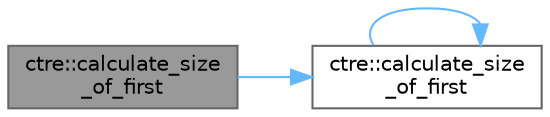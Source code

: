 digraph "ctre::calculate_size_of_first"
{
 // LATEX_PDF_SIZE
  bgcolor="transparent";
  edge [fontname=Helvetica,fontsize=10,labelfontname=Helvetica,labelfontsize=10];
  node [fontname=Helvetica,fontsize=10,shape=box,height=0.2,width=0.4];
  rankdir="LR";
  Node1 [id="Node000001",label="ctre::calculate_size\l_of_first",height=0.2,width=0.4,color="gray40", fillcolor="grey60", style="filled", fontcolor="black",tooltip=" "];
  Node1 -> Node2 [id="edge1_Node000001_Node000002",color="steelblue1",style="solid",tooltip=" "];
  Node2 [id="Node000002",label="ctre::calculate_size\l_of_first",height=0.2,width=0.4,color="grey40", fillcolor="white", style="filled",URL="$namespacectre.html#a88c0e9d2216335eee661285529e4e08e",tooltip=" "];
  Node2 -> Node2 [id="edge2_Node000002_Node000002",color="steelblue1",style="solid",tooltip=" "];
}
